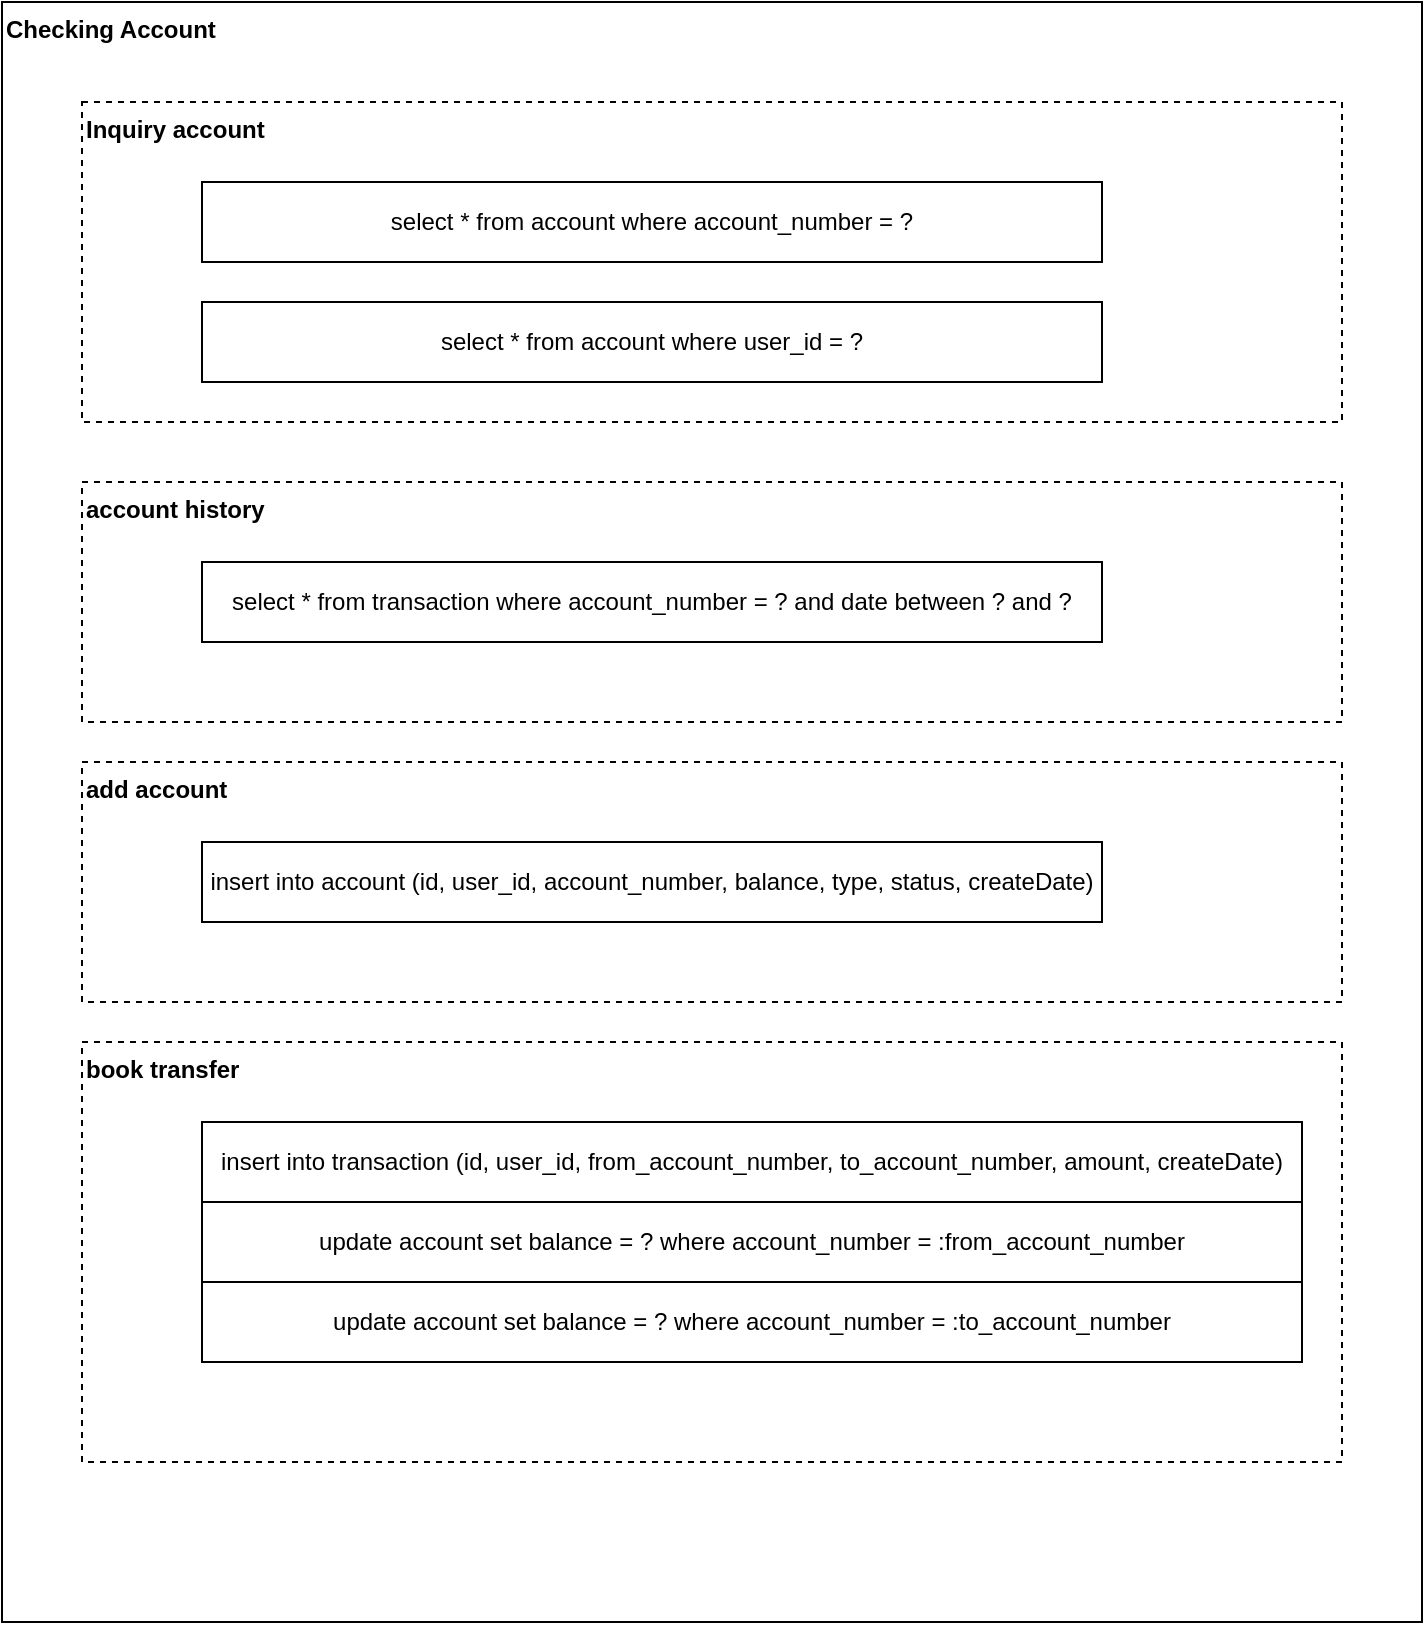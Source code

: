 <mxfile version="21.1.1" type="github">
  <diagram name="Page-1" id="c4acf3e9-155e-7222-9cf6-157b1a14988f">
    <mxGraphModel dx="1834" dy="1569" grid="1" gridSize="10" guides="1" tooltips="1" connect="1" arrows="1" fold="1" page="0" pageScale="1" pageWidth="850" pageHeight="1100" background="none" math="0" shadow="0">
      <root>
        <mxCell id="0" />
        <mxCell id="1" parent="0" />
        <mxCell id="J_87TDdWaZLhvV1NkpfK-1" value="Checking Account" style="rounded=0;whiteSpace=wrap;html=1;align=left;verticalAlign=top;fontStyle=1" parent="1" vertex="1">
          <mxGeometry x="-10" y="-800" width="710" height="810" as="geometry" />
        </mxCell>
        <mxCell id="NxVjPYoNFYyn3bsQmdru-2" value="account history" style="rounded=0;whiteSpace=wrap;html=1;align=left;verticalAlign=top;dashed=1;fontStyle=1" parent="1" vertex="1">
          <mxGeometry x="30" y="-560" width="630" height="120" as="geometry" />
        </mxCell>
        <mxCell id="NxVjPYoNFYyn3bsQmdru-3" value="select * from transaction where account_number = ? and date between ? and ?" style="rounded=0;whiteSpace=wrap;html=1;" parent="1" vertex="1">
          <mxGeometry x="90" y="-520" width="450" height="40" as="geometry" />
        </mxCell>
        <mxCell id="NxVjPYoNFYyn3bsQmdru-5" value="Inquiry account" style="rounded=0;whiteSpace=wrap;html=1;align=left;verticalAlign=top;dashed=1;fontStyle=1" parent="1" vertex="1">
          <mxGeometry x="30" y="-750" width="630" height="160" as="geometry" />
        </mxCell>
        <mxCell id="NxVjPYoNFYyn3bsQmdru-6" value="select * from account where account_number = ?" style="rounded=0;whiteSpace=wrap;html=1;" parent="1" vertex="1">
          <mxGeometry x="90" y="-710" width="450" height="40" as="geometry" />
        </mxCell>
        <mxCell id="NxVjPYoNFYyn3bsQmdru-7" value="select * from account where user_id = ?" style="rounded=0;whiteSpace=wrap;html=1;" parent="1" vertex="1">
          <mxGeometry x="90" y="-650" width="450" height="40" as="geometry" />
        </mxCell>
        <mxCell id="NxVjPYoNFYyn3bsQmdru-8" value="add account" style="rounded=0;whiteSpace=wrap;html=1;align=left;verticalAlign=top;dashed=1;fontStyle=1" parent="1" vertex="1">
          <mxGeometry x="30" y="-420" width="630" height="120" as="geometry" />
        </mxCell>
        <mxCell id="NxVjPYoNFYyn3bsQmdru-9" value="insert into account (id, user_id, account_number, balance, type, status, createDate)" style="rounded=0;whiteSpace=wrap;html=1;" parent="1" vertex="1">
          <mxGeometry x="90" y="-380" width="450" height="40" as="geometry" />
        </mxCell>
        <mxCell id="NxVjPYoNFYyn3bsQmdru-10" value="book transfer" style="rounded=0;whiteSpace=wrap;html=1;align=left;verticalAlign=top;dashed=1;fontStyle=1" parent="1" vertex="1">
          <mxGeometry x="30" y="-280" width="630" height="210" as="geometry" />
        </mxCell>
        <mxCell id="NxVjPYoNFYyn3bsQmdru-11" value="insert into transaction (id, user_id, from_account_number, to_account_number, amount, createDate)" style="rounded=0;whiteSpace=wrap;html=1;" parent="1" vertex="1">
          <mxGeometry x="90" y="-240" width="550" height="40" as="geometry" />
        </mxCell>
        <mxCell id="NxVjPYoNFYyn3bsQmdru-12" value="update account set balance = ? where account_number = :from_account_number" style="rounded=0;whiteSpace=wrap;html=1;" parent="1" vertex="1">
          <mxGeometry x="90" y="-200" width="550" height="40" as="geometry" />
        </mxCell>
        <mxCell id="J_87TDdWaZLhvV1NkpfK-4" value="update account set balance = ? where account_number = :to_account_number" style="rounded=0;whiteSpace=wrap;html=1;" parent="1" vertex="1">
          <mxGeometry x="90" y="-160" width="550" height="40" as="geometry" />
        </mxCell>
      </root>
    </mxGraphModel>
  </diagram>
</mxfile>
